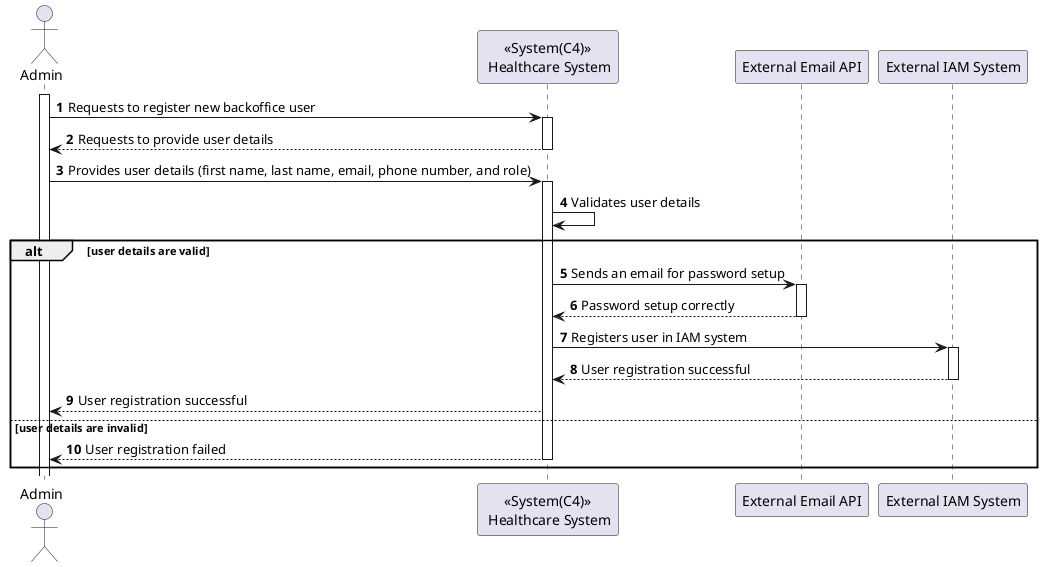 ﻿@startuml
autonumber
actor "Admin" as admin
participant "<<System(C4)>>\n Healthcare System" as sys
participant "External Email API" as email
participant "External IAM System" as iam

activate admin
admin -> sys: Requests to register new backoffice user
activate sys
sys --> admin: Requests to provide user details
deactivate sys
    admin -> sys: Provides user details (first name, last name, email, phone number, and role)
activate sys
sys -> sys: Validates user details
alt user details are valid
    sys -> email: Sends an email for password setup
    activate email
    email --> sys: Password setup correctly
    deactivate email
    sys -> iam: Registers user in IAM system
    activate iam
    
    iam --> sys: User registration successful
    deactivate iam
    sys --> admin: User registration successful
else user details are invalid
    sys --> admin: User registration failed
deactivate sys
end

@enduml